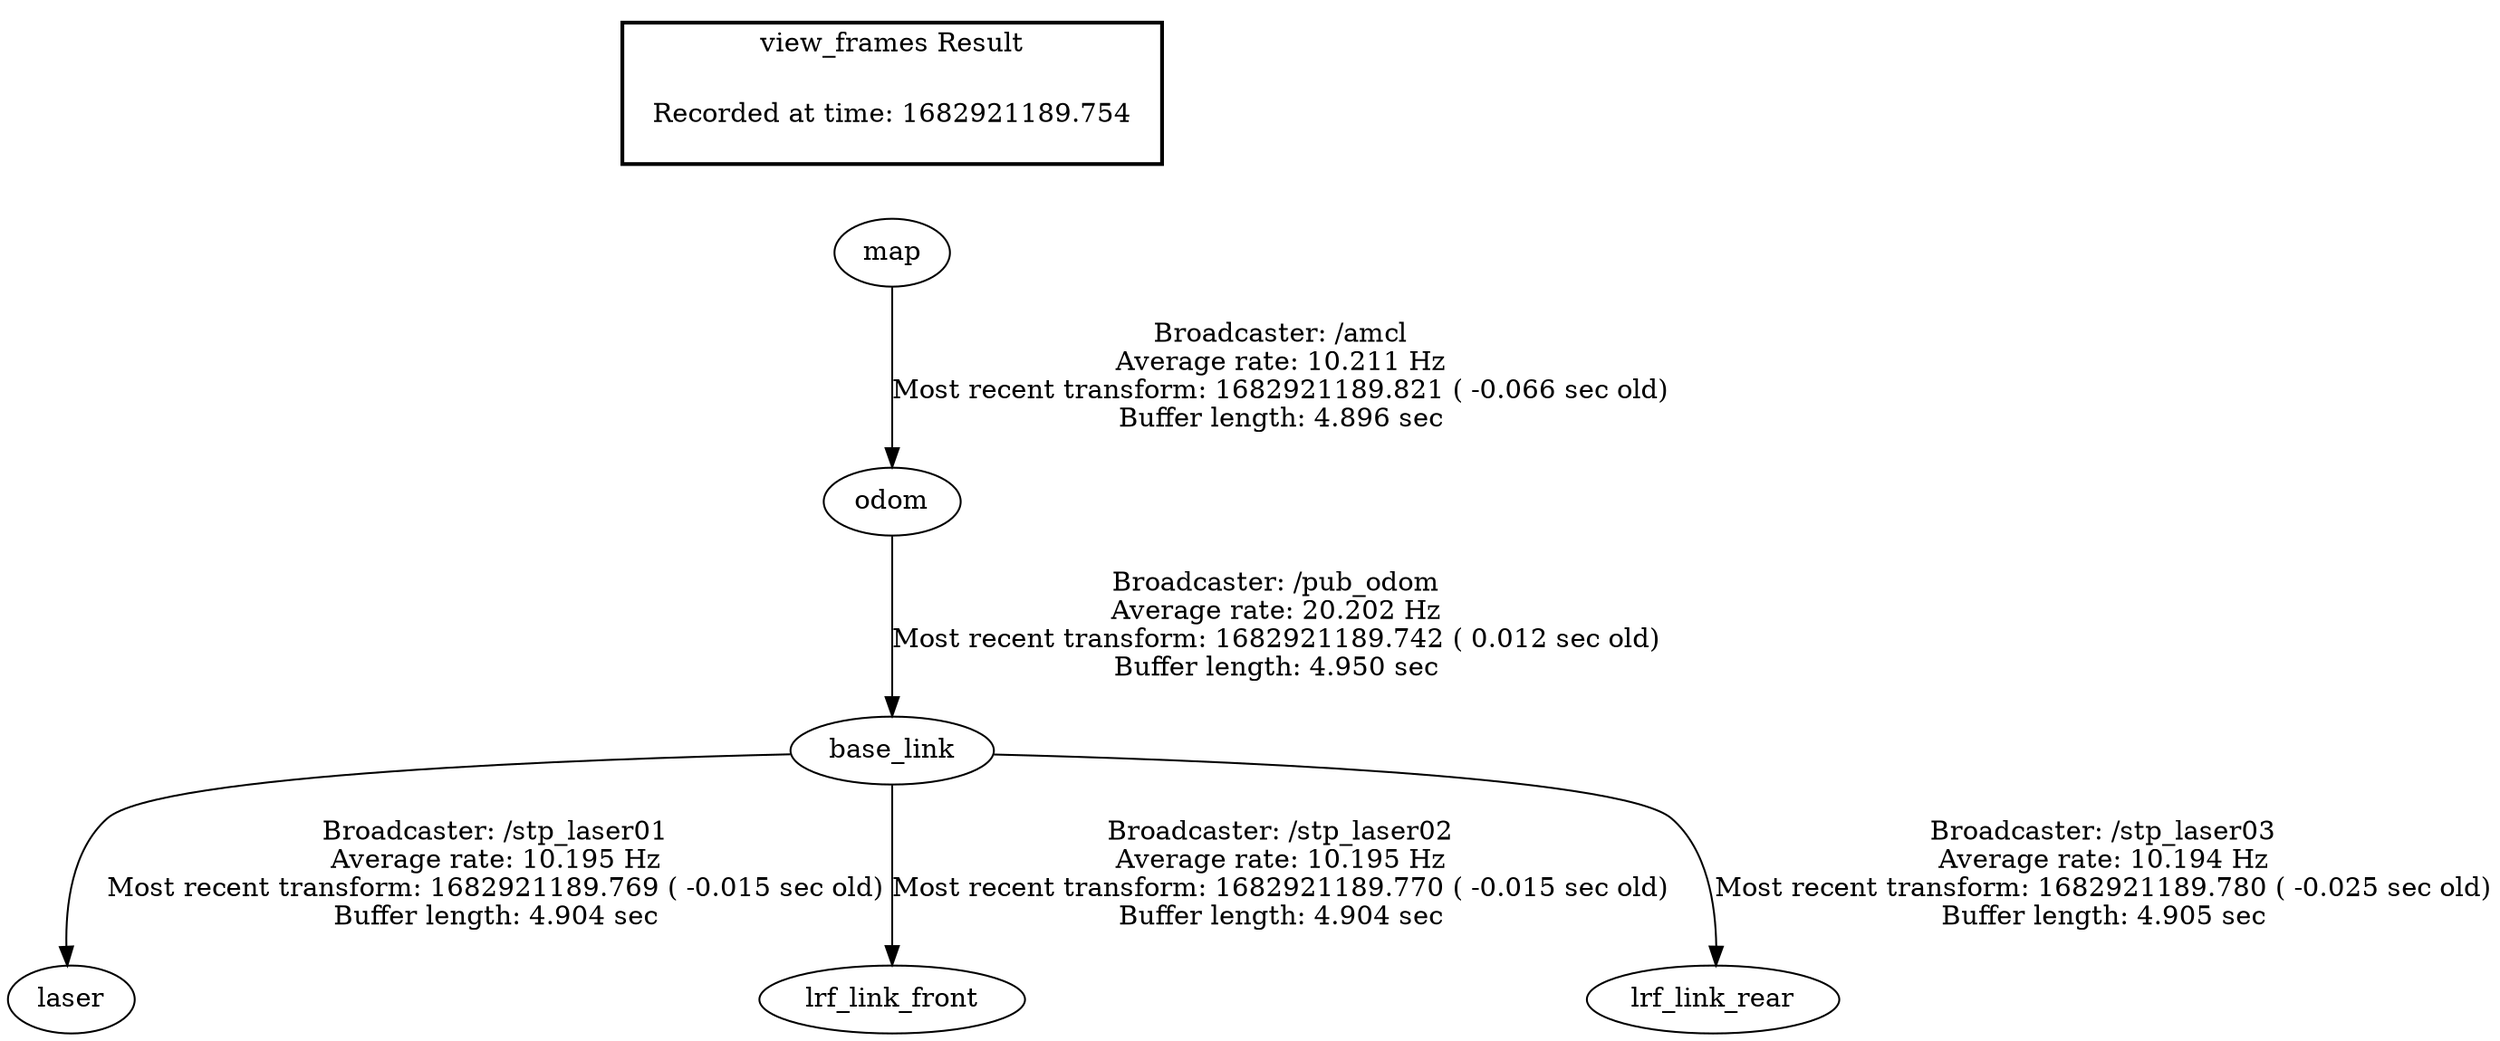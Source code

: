 digraph G {
"base_link" -> "laser"[label="Broadcaster: /stp_laser01\nAverage rate: 10.195 Hz\nMost recent transform: 1682921189.769 ( -0.015 sec old)\nBuffer length: 4.904 sec\n"];
"odom" -> "base_link"[label="Broadcaster: /pub_odom\nAverage rate: 20.202 Hz\nMost recent transform: 1682921189.742 ( 0.012 sec old)\nBuffer length: 4.950 sec\n"];
"base_link" -> "lrf_link_front"[label="Broadcaster: /stp_laser02\nAverage rate: 10.195 Hz\nMost recent transform: 1682921189.770 ( -0.015 sec old)\nBuffer length: 4.904 sec\n"];
"base_link" -> "lrf_link_rear"[label="Broadcaster: /stp_laser03\nAverage rate: 10.194 Hz\nMost recent transform: 1682921189.780 ( -0.025 sec old)\nBuffer length: 4.905 sec\n"];
"map" -> "odom"[label="Broadcaster: /amcl\nAverage rate: 10.211 Hz\nMost recent transform: 1682921189.821 ( -0.066 sec old)\nBuffer length: 4.896 sec\n"];
edge [style=invis];
 subgraph cluster_legend { style=bold; color=black; label ="view_frames Result";
"Recorded at time: 1682921189.754"[ shape=plaintext ] ;
 }->"map";
}